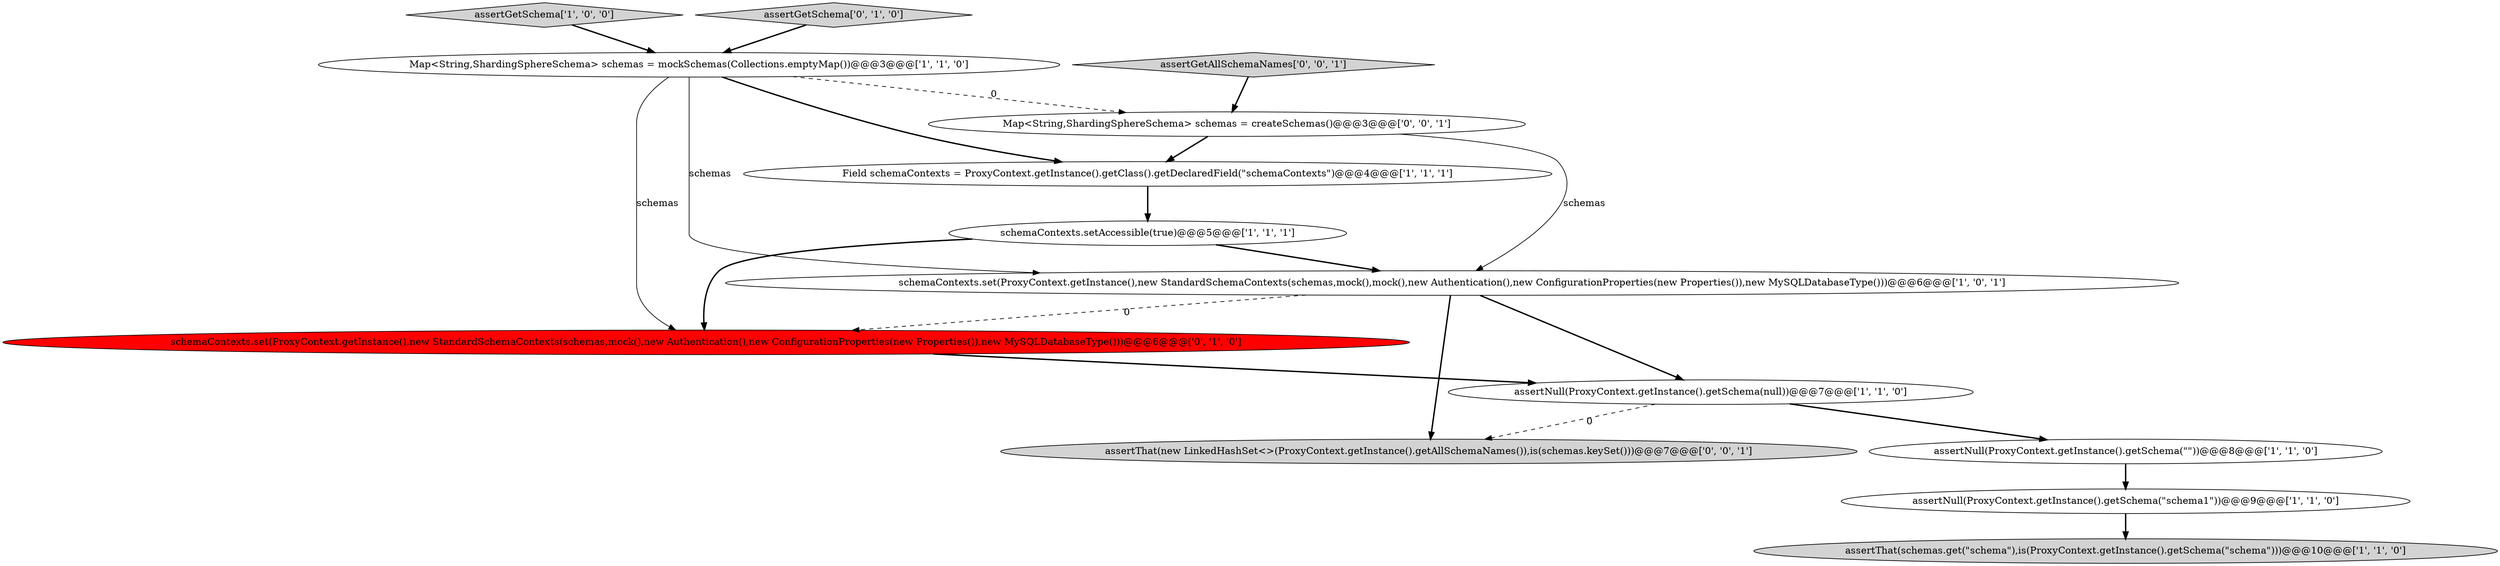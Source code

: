digraph {
0 [style = filled, label = "assertNull(ProxyContext.getInstance().getSchema(\"\"))@@@8@@@['1', '1', '0']", fillcolor = white, shape = ellipse image = "AAA0AAABBB1BBB"];
9 [style = filled, label = "schemaContexts.set(ProxyContext.getInstance(),new StandardSchemaContexts(schemas,mock(),new Authentication(),new ConfigurationProperties(new Properties()),new MySQLDatabaseType()))@@@6@@@['0', '1', '0']", fillcolor = red, shape = ellipse image = "AAA1AAABBB2BBB"];
8 [style = filled, label = "schemaContexts.setAccessible(true)@@@5@@@['1', '1', '1']", fillcolor = white, shape = ellipse image = "AAA0AAABBB1BBB"];
5 [style = filled, label = "assertGetSchema['1', '0', '0']", fillcolor = lightgray, shape = diamond image = "AAA0AAABBB1BBB"];
7 [style = filled, label = "assertThat(schemas.get(\"schema\"),is(ProxyContext.getInstance().getSchema(\"schema\")))@@@10@@@['1', '1', '0']", fillcolor = lightgray, shape = ellipse image = "AAA0AAABBB1BBB"];
12 [style = filled, label = "assertGetAllSchemaNames['0', '0', '1']", fillcolor = lightgray, shape = diamond image = "AAA0AAABBB3BBB"];
13 [style = filled, label = "Map<String,ShardingSphereSchema> schemas = createSchemas()@@@3@@@['0', '0', '1']", fillcolor = white, shape = ellipse image = "AAA0AAABBB3BBB"];
2 [style = filled, label = "Map<String,ShardingSphereSchema> schemas = mockSchemas(Collections.emptyMap())@@@3@@@['1', '1', '0']", fillcolor = white, shape = ellipse image = "AAA0AAABBB1BBB"];
6 [style = filled, label = "Field schemaContexts = ProxyContext.getInstance().getClass().getDeclaredField(\"schemaContexts\")@@@4@@@['1', '1', '1']", fillcolor = white, shape = ellipse image = "AAA0AAABBB1BBB"];
4 [style = filled, label = "assertNull(ProxyContext.getInstance().getSchema(\"schema1\"))@@@9@@@['1', '1', '0']", fillcolor = white, shape = ellipse image = "AAA0AAABBB1BBB"];
3 [style = filled, label = "assertNull(ProxyContext.getInstance().getSchema(null))@@@7@@@['1', '1', '0']", fillcolor = white, shape = ellipse image = "AAA0AAABBB1BBB"];
11 [style = filled, label = "assertThat(new LinkedHashSet<>(ProxyContext.getInstance().getAllSchemaNames()),is(schemas.keySet()))@@@7@@@['0', '0', '1']", fillcolor = lightgray, shape = ellipse image = "AAA0AAABBB3BBB"];
1 [style = filled, label = "schemaContexts.set(ProxyContext.getInstance(),new StandardSchemaContexts(schemas,mock(),mock(),new Authentication(),new ConfigurationProperties(new Properties()),new MySQLDatabaseType()))@@@6@@@['1', '0', '1']", fillcolor = white, shape = ellipse image = "AAA0AAABBB1BBB"];
10 [style = filled, label = "assertGetSchema['0', '1', '0']", fillcolor = lightgray, shape = diamond image = "AAA0AAABBB2BBB"];
1->3 [style = bold, label=""];
8->1 [style = bold, label=""];
9->3 [style = bold, label=""];
12->13 [style = bold, label=""];
1->9 [style = dashed, label="0"];
5->2 [style = bold, label=""];
10->2 [style = bold, label=""];
13->6 [style = bold, label=""];
2->1 [style = solid, label="schemas"];
13->1 [style = solid, label="schemas"];
3->11 [style = dashed, label="0"];
0->4 [style = bold, label=""];
2->13 [style = dashed, label="0"];
2->6 [style = bold, label=""];
2->9 [style = solid, label="schemas"];
4->7 [style = bold, label=""];
3->0 [style = bold, label=""];
6->8 [style = bold, label=""];
1->11 [style = bold, label=""];
8->9 [style = bold, label=""];
}

